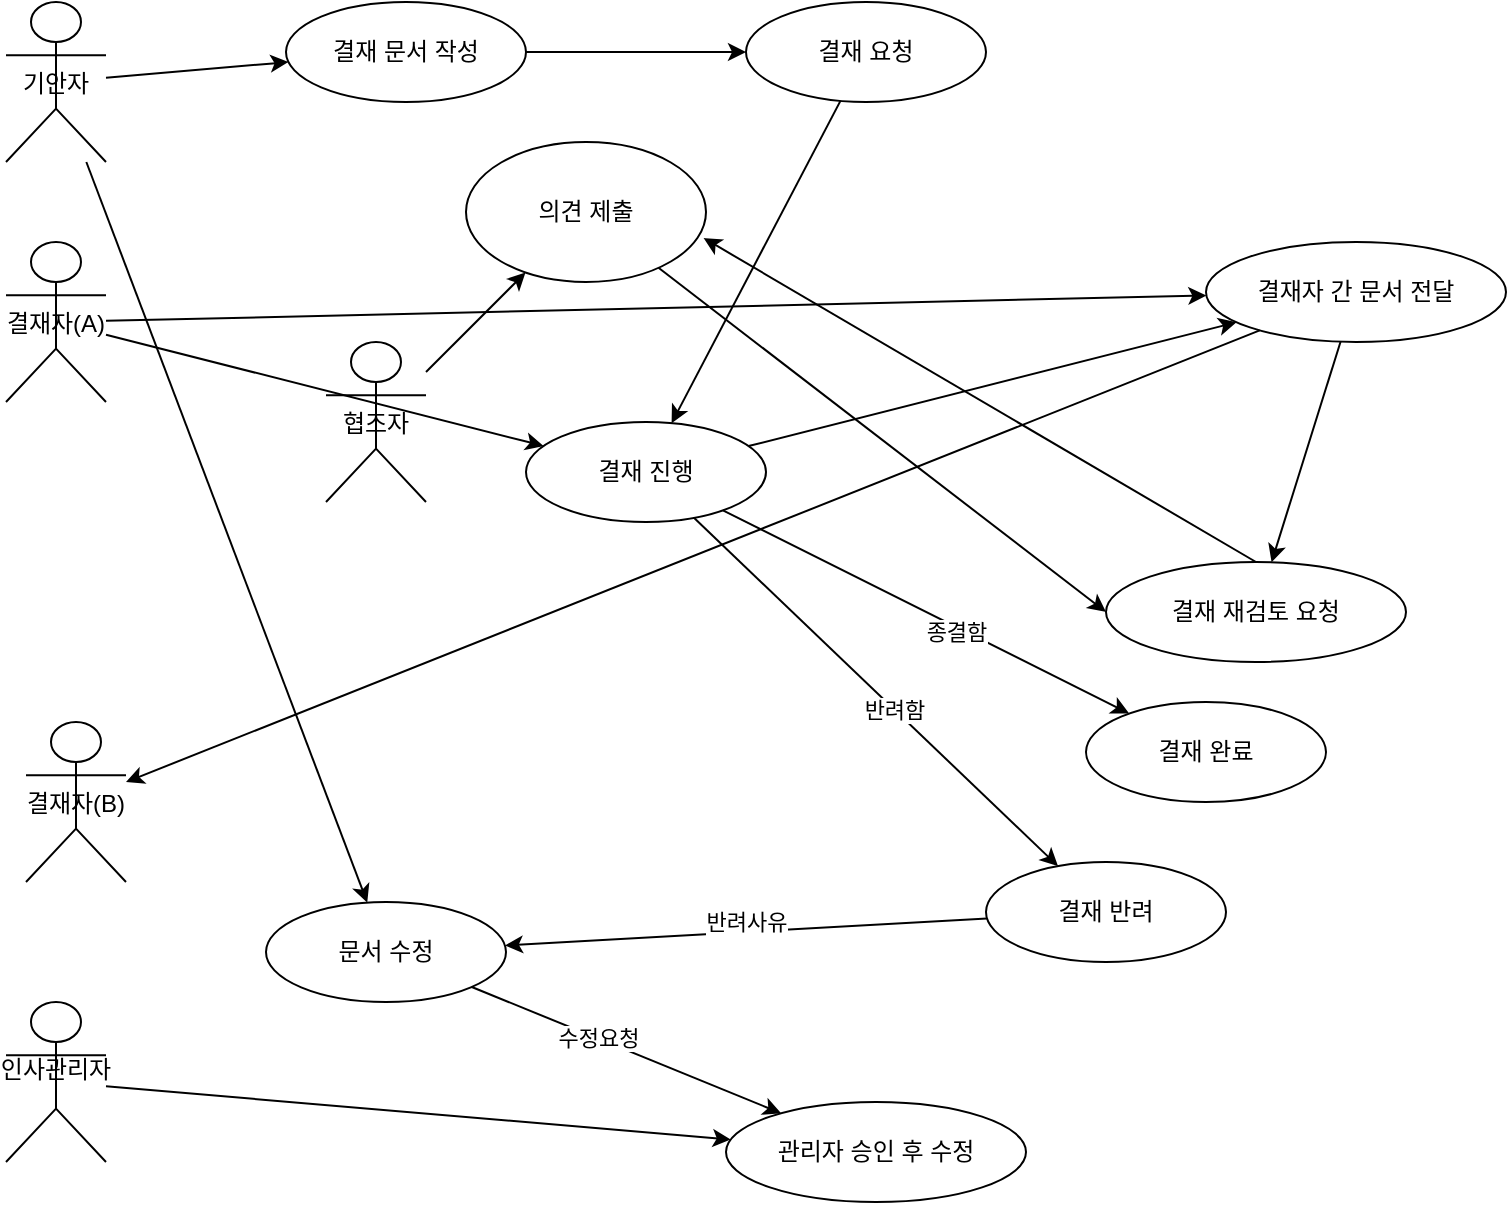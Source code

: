 <mxfile version="26.0.16">
  <diagram id="유스케이스-다이어그램" name="페이지-1">
    <mxGraphModel dx="1434" dy="746" grid="1" gridSize="10" guides="1" tooltips="1" connect="1" arrows="1" fold="1" page="1" pageScale="1" pageWidth="827" pageHeight="1169" math="0" shadow="0">
      <root>
        <mxCell id="0" />
        <mxCell id="1" parent="0" />
        <mxCell id="actor1" value="기안자" style="shape=umlActor;" parent="1" vertex="1">
          <mxGeometry x="10" y="100" width="50" height="80" as="geometry" />
        </mxCell>
        <mxCell id="actor2" value="결재자(A)" style="shape=umlActor;" parent="1" vertex="1">
          <mxGeometry x="10" y="220" width="50" height="80" as="geometry" />
        </mxCell>
        <mxCell id="actor3" value="결재자(B)" style="shape=umlActor;" parent="1" vertex="1">
          <mxGeometry x="20" y="460" width="50" height="80" as="geometry" />
        </mxCell>
        <mxCell id="actor4" value="인사관리자&#xa;" style="shape=umlActor;" parent="1" vertex="1">
          <mxGeometry x="10" y="600" width="50" height="80" as="geometry" />
        </mxCell>
        <mxCell id="uc1" value="결재 문서 작성" style="ellipse;whiteSpace=wrap;html=1;" parent="1" vertex="1">
          <mxGeometry x="150" y="100" width="120" height="50" as="geometry" />
        </mxCell>
        <mxCell id="line1" parent="1" source="actor1" target="uc1" edge="1">
          <mxGeometry relative="1" as="geometry" />
        </mxCell>
        <mxCell id="uc2" value="결재 요청" style="ellipse;whiteSpace=wrap;html=1;" parent="1" vertex="1">
          <mxGeometry x="380" y="100" width="120" height="50" as="geometry" />
        </mxCell>
        <mxCell id="line2" parent="1" source="uc1" target="uc2" edge="1">
          <mxGeometry relative="1" as="geometry" />
        </mxCell>
        <mxCell id="uc3" value="결재 진행" style="ellipse;whiteSpace=wrap;html=1;" parent="1" vertex="1">
          <mxGeometry x="270" y="310" width="120" height="50" as="geometry" />
        </mxCell>
        <mxCell id="line3" parent="1" source="uc2" target="uc3" edge="1">
          <mxGeometry relative="1" as="geometry" />
        </mxCell>
        <mxCell id="line4" parent="1" source="actor2" target="uc3" edge="1">
          <mxGeometry relative="1" as="geometry" />
        </mxCell>
        <mxCell id="uc4" value="결재자 간 문서 전달" style="ellipse;whiteSpace=wrap;html=1;" parent="1" vertex="1">
          <mxGeometry x="610" y="220" width="150" height="50" as="geometry" />
        </mxCell>
        <mxCell id="line5" parent="1" source="uc3" target="uc4" edge="1">
          <mxGeometry relative="1" as="geometry" />
        </mxCell>
        <mxCell id="line6" parent="1" source="actor2" target="uc4" edge="1">
          <mxGeometry relative="1" as="geometry" />
        </mxCell>
        <mxCell id="line7" parent="1" source="uc4" target="actor3" edge="1">
          <mxGeometry relative="1" as="geometry" />
        </mxCell>
        <mxCell id="uc5" value="결재 재검토 요청" style="ellipse;whiteSpace=wrap;html=1;" parent="1" vertex="1">
          <mxGeometry x="560" y="380" width="150" height="50" as="geometry" />
        </mxCell>
        <mxCell id="line8" parent="1" source="uc4" target="uc5" edge="1">
          <mxGeometry relative="1" as="geometry" />
        </mxCell>
        <mxCell id="uc6" value="결재 완료" style="ellipse;whiteSpace=wrap;html=1;" parent="1" vertex="1">
          <mxGeometry x="550" y="450" width="120" height="50" as="geometry" />
        </mxCell>
        <mxCell id="line9" parent="1" source="uc3" target="uc6" edge="1">
          <mxGeometry relative="1" as="geometry" />
        </mxCell>
        <mxCell id="NACkWsATf_4lM5upRIxa-4" value="종결함" style="edgeLabel;html=1;align=center;verticalAlign=middle;resizable=0;points=[];" parent="line9" vertex="1" connectable="0">
          <mxGeometry x="0.157" y="-2" relative="1" as="geometry">
            <mxPoint as="offset" />
          </mxGeometry>
        </mxCell>
        <mxCell id="uc7" value="결재 반려" style="ellipse;whiteSpace=wrap;html=1;" parent="1" vertex="1">
          <mxGeometry x="500" y="530" width="120" height="50" as="geometry" />
        </mxCell>
        <mxCell id="line10" parent="1" source="uc3" target="uc7" edge="1">
          <mxGeometry relative="1" as="geometry" />
        </mxCell>
        <mxCell id="NACkWsATf_4lM5upRIxa-3" value="반려함" style="edgeLabel;html=1;align=center;verticalAlign=middle;resizable=0;points=[];" parent="line10" vertex="1" connectable="0">
          <mxGeometry x="0.099" relative="1" as="geometry">
            <mxPoint as="offset" />
          </mxGeometry>
        </mxCell>
        <mxCell id="uc8" value="문서 수정" style="ellipse;whiteSpace=wrap;html=1;" parent="1" vertex="1">
          <mxGeometry x="140" y="550" width="120" height="50" as="geometry" />
        </mxCell>
        <mxCell id="line11" parent="1" source="actor1" target="uc8" edge="1">
          <mxGeometry relative="1" as="geometry" />
        </mxCell>
        <mxCell id="line12" parent="1" source="uc7" target="uc8" edge="1">
          <mxGeometry relative="1" as="geometry" />
        </mxCell>
        <mxCell id="NACkWsATf_4lM5upRIxa-1" value="반려사유" style="edgeLabel;html=1;align=center;verticalAlign=middle;resizable=0;points=[];" parent="line12" vertex="1" connectable="0">
          <mxGeometry x="0.027" y="5" relative="1" as="geometry">
            <mxPoint x="3" y="-10" as="offset" />
          </mxGeometry>
        </mxCell>
        <mxCell id="uc9" value="관리자 승인 후 수정" style="ellipse;whiteSpace=wrap;html=1;" parent="1" vertex="1">
          <mxGeometry x="370" y="650" width="150" height="50" as="geometry" />
        </mxCell>
        <mxCell id="line13" parent="1" source="uc8" target="uc9" edge="1">
          <mxGeometry relative="1" as="geometry" />
        </mxCell>
        <mxCell id="NACkWsATf_4lM5upRIxa-2" value="수정요청" style="edgeLabel;html=1;align=center;verticalAlign=middle;resizable=0;points=[];" parent="line13" vertex="1" connectable="0">
          <mxGeometry x="-0.185" relative="1" as="geometry">
            <mxPoint as="offset" />
          </mxGeometry>
        </mxCell>
        <mxCell id="line14" parent="1" source="actor4" target="uc9" edge="1">
          <mxGeometry relative="1" as="geometry" />
        </mxCell>
        <mxCell id="NACkWsATf_4lM5upRIxa-5" value="협조자" style="shape=umlActor;" parent="1" vertex="1">
          <mxGeometry x="170" y="270" width="50" height="80" as="geometry" />
        </mxCell>
        <mxCell id="NACkWsATf_4lM5upRIxa-6" value="의견 제출" style="ellipse;whiteSpace=wrap;html=1;" parent="1" vertex="1">
          <mxGeometry x="240" y="170" width="120" height="70" as="geometry" />
        </mxCell>
        <mxCell id="NACkWsATf_4lM5upRIxa-8" value="" style="endArrow=classic;html=1;rounded=0;exitX=0.5;exitY=0;exitDx=0;exitDy=0;entryX=0.99;entryY=0.686;entryDx=0;entryDy=0;entryPerimeter=0;" parent="1" source="uc5" target="NACkWsATf_4lM5upRIxa-6" edge="1">
          <mxGeometry width="50" height="50" relative="1" as="geometry">
            <mxPoint x="560" y="340" as="sourcePoint" />
            <mxPoint x="610" y="290" as="targetPoint" />
          </mxGeometry>
        </mxCell>
        <mxCell id="NACkWsATf_4lM5upRIxa-9" value="" style="endArrow=classic;html=1;rounded=0;" parent="1" source="NACkWsATf_4lM5upRIxa-5" target="NACkWsATf_4lM5upRIxa-6" edge="1">
          <mxGeometry width="50" height="50" relative="1" as="geometry">
            <mxPoint x="100" y="360" as="sourcePoint" />
            <mxPoint x="150" y="310" as="targetPoint" />
          </mxGeometry>
        </mxCell>
        <mxCell id="NACkWsATf_4lM5upRIxa-10" value="" style="endArrow=classic;html=1;rounded=0;entryX=0;entryY=0.5;entryDx=0;entryDy=0;" parent="1" source="NACkWsATf_4lM5upRIxa-6" target="uc5" edge="1">
          <mxGeometry width="50" height="50" relative="1" as="geometry">
            <mxPoint x="400" y="300" as="sourcePoint" />
            <mxPoint x="450" y="250" as="targetPoint" />
          </mxGeometry>
        </mxCell>
      </root>
    </mxGraphModel>
  </diagram>
</mxfile>
